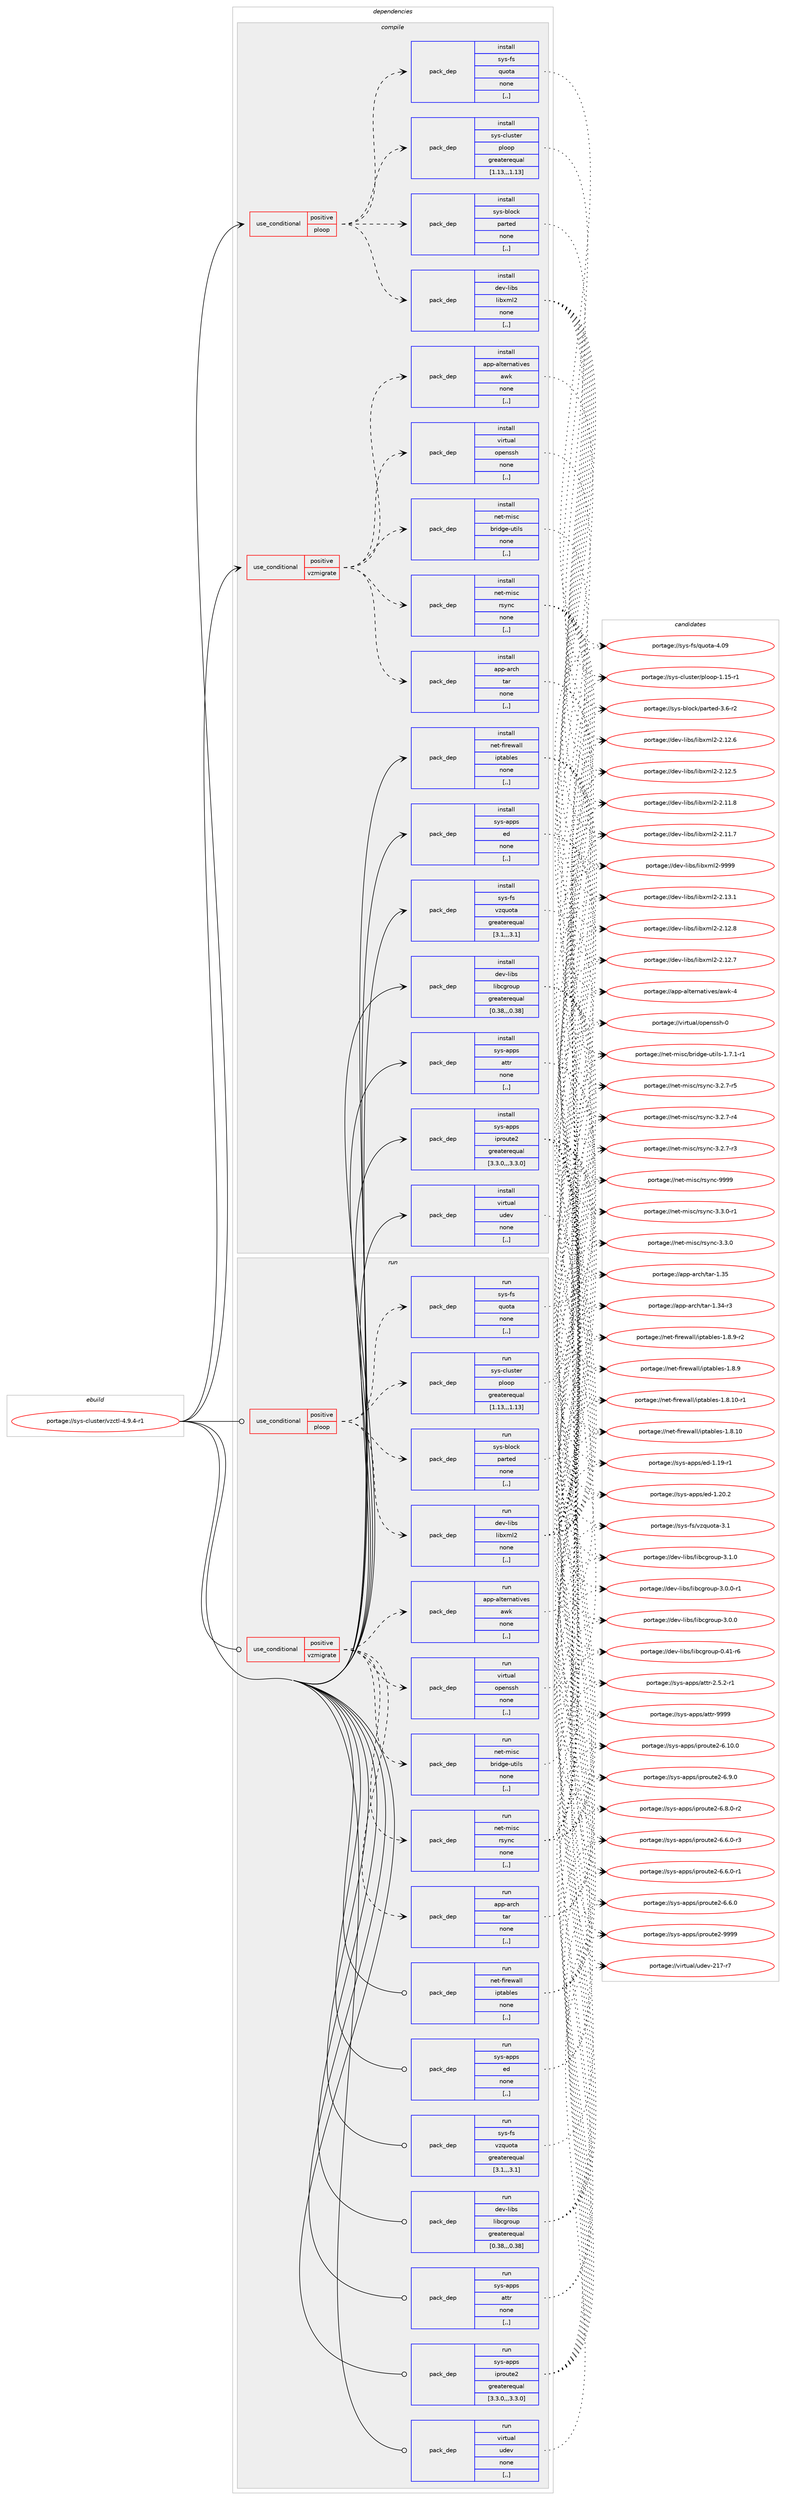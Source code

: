 digraph prolog {

# *************
# Graph options
# *************

newrank=true;
concentrate=true;
compound=true;
graph [rankdir=LR,fontname=Helvetica,fontsize=10,ranksep=1.5];#, ranksep=2.5, nodesep=0.2];
edge  [arrowhead=vee];
node  [fontname=Helvetica,fontsize=10];

# **********
# The ebuild
# **********

subgraph cluster_leftcol {
color=gray;
label=<<i>ebuild</i>>;
id [label="portage://sys-cluster/vzctl-4.9.4-r1", color=red, width=4, href="../sys-cluster/vzctl-4.9.4-r1.svg"];
}

# ****************
# The dependencies
# ****************

subgraph cluster_midcol {
color=gray;
label=<<i>dependencies</i>>;
subgraph cluster_compile {
fillcolor="#eeeeee";
style=filled;
label=<<i>compile</i>>;
subgraph cond114605 {
dependency431595 [label=<<TABLE BORDER="0" CELLBORDER="1" CELLSPACING="0" CELLPADDING="4"><TR><TD ROWSPAN="3" CELLPADDING="10">use_conditional</TD></TR><TR><TD>positive</TD></TR><TR><TD>ploop</TD></TR></TABLE>>, shape=none, color=red];
subgraph pack314046 {
dependency431596 [label=<<TABLE BORDER="0" CELLBORDER="1" CELLSPACING="0" CELLPADDING="4" WIDTH="220"><TR><TD ROWSPAN="6" CELLPADDING="30">pack_dep</TD></TR><TR><TD WIDTH="110">install</TD></TR><TR><TD>dev-libs</TD></TR><TR><TD>libxml2</TD></TR><TR><TD>none</TD></TR><TR><TD>[,,]</TD></TR></TABLE>>, shape=none, color=blue];
}
dependency431595:e -> dependency431596:w [weight=20,style="dashed",arrowhead="vee"];
subgraph pack314047 {
dependency431597 [label=<<TABLE BORDER="0" CELLBORDER="1" CELLSPACING="0" CELLPADDING="4" WIDTH="220"><TR><TD ROWSPAN="6" CELLPADDING="30">pack_dep</TD></TR><TR><TD WIDTH="110">install</TD></TR><TR><TD>sys-block</TD></TR><TR><TD>parted</TD></TR><TR><TD>none</TD></TR><TR><TD>[,,]</TD></TR></TABLE>>, shape=none, color=blue];
}
dependency431595:e -> dependency431597:w [weight=20,style="dashed",arrowhead="vee"];
subgraph pack314048 {
dependency431598 [label=<<TABLE BORDER="0" CELLBORDER="1" CELLSPACING="0" CELLPADDING="4" WIDTH="220"><TR><TD ROWSPAN="6" CELLPADDING="30">pack_dep</TD></TR><TR><TD WIDTH="110">install</TD></TR><TR><TD>sys-cluster</TD></TR><TR><TD>ploop</TD></TR><TR><TD>greaterequal</TD></TR><TR><TD>[1.13,,,1.13]</TD></TR></TABLE>>, shape=none, color=blue];
}
dependency431595:e -> dependency431598:w [weight=20,style="dashed",arrowhead="vee"];
subgraph pack314049 {
dependency431599 [label=<<TABLE BORDER="0" CELLBORDER="1" CELLSPACING="0" CELLPADDING="4" WIDTH="220"><TR><TD ROWSPAN="6" CELLPADDING="30">pack_dep</TD></TR><TR><TD WIDTH="110">install</TD></TR><TR><TD>sys-fs</TD></TR><TR><TD>quota</TD></TR><TR><TD>none</TD></TR><TR><TD>[,,]</TD></TR></TABLE>>, shape=none, color=blue];
}
dependency431595:e -> dependency431599:w [weight=20,style="dashed",arrowhead="vee"];
}
id:e -> dependency431595:w [weight=20,style="solid",arrowhead="vee"];
subgraph cond114606 {
dependency431600 [label=<<TABLE BORDER="0" CELLBORDER="1" CELLSPACING="0" CELLPADDING="4"><TR><TD ROWSPAN="3" CELLPADDING="10">use_conditional</TD></TR><TR><TD>positive</TD></TR><TR><TD>vzmigrate</TD></TR></TABLE>>, shape=none, color=red];
subgraph pack314050 {
dependency431601 [label=<<TABLE BORDER="0" CELLBORDER="1" CELLSPACING="0" CELLPADDING="4" WIDTH="220"><TR><TD ROWSPAN="6" CELLPADDING="30">pack_dep</TD></TR><TR><TD WIDTH="110">install</TD></TR><TR><TD>app-alternatives</TD></TR><TR><TD>awk</TD></TR><TR><TD>none</TD></TR><TR><TD>[,,]</TD></TR></TABLE>>, shape=none, color=blue];
}
dependency431600:e -> dependency431601:w [weight=20,style="dashed",arrowhead="vee"];
subgraph pack314051 {
dependency431602 [label=<<TABLE BORDER="0" CELLBORDER="1" CELLSPACING="0" CELLPADDING="4" WIDTH="220"><TR><TD ROWSPAN="6" CELLPADDING="30">pack_dep</TD></TR><TR><TD WIDTH="110">install</TD></TR><TR><TD>app-arch</TD></TR><TR><TD>tar</TD></TR><TR><TD>none</TD></TR><TR><TD>[,,]</TD></TR></TABLE>>, shape=none, color=blue];
}
dependency431600:e -> dependency431602:w [weight=20,style="dashed",arrowhead="vee"];
subgraph pack314052 {
dependency431603 [label=<<TABLE BORDER="0" CELLBORDER="1" CELLSPACING="0" CELLPADDING="4" WIDTH="220"><TR><TD ROWSPAN="6" CELLPADDING="30">pack_dep</TD></TR><TR><TD WIDTH="110">install</TD></TR><TR><TD>net-misc</TD></TR><TR><TD>rsync</TD></TR><TR><TD>none</TD></TR><TR><TD>[,,]</TD></TR></TABLE>>, shape=none, color=blue];
}
dependency431600:e -> dependency431603:w [weight=20,style="dashed",arrowhead="vee"];
subgraph pack314053 {
dependency431604 [label=<<TABLE BORDER="0" CELLBORDER="1" CELLSPACING="0" CELLPADDING="4" WIDTH="220"><TR><TD ROWSPAN="6" CELLPADDING="30">pack_dep</TD></TR><TR><TD WIDTH="110">install</TD></TR><TR><TD>net-misc</TD></TR><TR><TD>bridge-utils</TD></TR><TR><TD>none</TD></TR><TR><TD>[,,]</TD></TR></TABLE>>, shape=none, color=blue];
}
dependency431600:e -> dependency431604:w [weight=20,style="dashed",arrowhead="vee"];
subgraph pack314054 {
dependency431605 [label=<<TABLE BORDER="0" CELLBORDER="1" CELLSPACING="0" CELLPADDING="4" WIDTH="220"><TR><TD ROWSPAN="6" CELLPADDING="30">pack_dep</TD></TR><TR><TD WIDTH="110">install</TD></TR><TR><TD>virtual</TD></TR><TR><TD>openssh</TD></TR><TR><TD>none</TD></TR><TR><TD>[,,]</TD></TR></TABLE>>, shape=none, color=blue];
}
dependency431600:e -> dependency431605:w [weight=20,style="dashed",arrowhead="vee"];
}
id:e -> dependency431600:w [weight=20,style="solid",arrowhead="vee"];
subgraph pack314055 {
dependency431606 [label=<<TABLE BORDER="0" CELLBORDER="1" CELLSPACING="0" CELLPADDING="4" WIDTH="220"><TR><TD ROWSPAN="6" CELLPADDING="30">pack_dep</TD></TR><TR><TD WIDTH="110">install</TD></TR><TR><TD>dev-libs</TD></TR><TR><TD>libcgroup</TD></TR><TR><TD>greaterequal</TD></TR><TR><TD>[0.38,,,0.38]</TD></TR></TABLE>>, shape=none, color=blue];
}
id:e -> dependency431606:w [weight=20,style="solid",arrowhead="vee"];
subgraph pack314056 {
dependency431607 [label=<<TABLE BORDER="0" CELLBORDER="1" CELLSPACING="0" CELLPADDING="4" WIDTH="220"><TR><TD ROWSPAN="6" CELLPADDING="30">pack_dep</TD></TR><TR><TD WIDTH="110">install</TD></TR><TR><TD>net-firewall</TD></TR><TR><TD>iptables</TD></TR><TR><TD>none</TD></TR><TR><TD>[,,]</TD></TR></TABLE>>, shape=none, color=blue];
}
id:e -> dependency431607:w [weight=20,style="solid",arrowhead="vee"];
subgraph pack314057 {
dependency431608 [label=<<TABLE BORDER="0" CELLBORDER="1" CELLSPACING="0" CELLPADDING="4" WIDTH="220"><TR><TD ROWSPAN="6" CELLPADDING="30">pack_dep</TD></TR><TR><TD WIDTH="110">install</TD></TR><TR><TD>sys-apps</TD></TR><TR><TD>attr</TD></TR><TR><TD>none</TD></TR><TR><TD>[,,]</TD></TR></TABLE>>, shape=none, color=blue];
}
id:e -> dependency431608:w [weight=20,style="solid",arrowhead="vee"];
subgraph pack314058 {
dependency431609 [label=<<TABLE BORDER="0" CELLBORDER="1" CELLSPACING="0" CELLPADDING="4" WIDTH="220"><TR><TD ROWSPAN="6" CELLPADDING="30">pack_dep</TD></TR><TR><TD WIDTH="110">install</TD></TR><TR><TD>sys-apps</TD></TR><TR><TD>ed</TD></TR><TR><TD>none</TD></TR><TR><TD>[,,]</TD></TR></TABLE>>, shape=none, color=blue];
}
id:e -> dependency431609:w [weight=20,style="solid",arrowhead="vee"];
subgraph pack314059 {
dependency431610 [label=<<TABLE BORDER="0" CELLBORDER="1" CELLSPACING="0" CELLPADDING="4" WIDTH="220"><TR><TD ROWSPAN="6" CELLPADDING="30">pack_dep</TD></TR><TR><TD WIDTH="110">install</TD></TR><TR><TD>sys-apps</TD></TR><TR><TD>iproute2</TD></TR><TR><TD>greaterequal</TD></TR><TR><TD>[3.3.0,,,3.3.0]</TD></TR></TABLE>>, shape=none, color=blue];
}
id:e -> dependency431610:w [weight=20,style="solid",arrowhead="vee"];
subgraph pack314060 {
dependency431611 [label=<<TABLE BORDER="0" CELLBORDER="1" CELLSPACING="0" CELLPADDING="4" WIDTH="220"><TR><TD ROWSPAN="6" CELLPADDING="30">pack_dep</TD></TR><TR><TD WIDTH="110">install</TD></TR><TR><TD>sys-fs</TD></TR><TR><TD>vzquota</TD></TR><TR><TD>greaterequal</TD></TR><TR><TD>[3.1,,,3.1]</TD></TR></TABLE>>, shape=none, color=blue];
}
id:e -> dependency431611:w [weight=20,style="solid",arrowhead="vee"];
subgraph pack314061 {
dependency431612 [label=<<TABLE BORDER="0" CELLBORDER="1" CELLSPACING="0" CELLPADDING="4" WIDTH="220"><TR><TD ROWSPAN="6" CELLPADDING="30">pack_dep</TD></TR><TR><TD WIDTH="110">install</TD></TR><TR><TD>virtual</TD></TR><TR><TD>udev</TD></TR><TR><TD>none</TD></TR><TR><TD>[,,]</TD></TR></TABLE>>, shape=none, color=blue];
}
id:e -> dependency431612:w [weight=20,style="solid",arrowhead="vee"];
}
subgraph cluster_compileandrun {
fillcolor="#eeeeee";
style=filled;
label=<<i>compile and run</i>>;
}
subgraph cluster_run {
fillcolor="#eeeeee";
style=filled;
label=<<i>run</i>>;
subgraph cond114607 {
dependency431613 [label=<<TABLE BORDER="0" CELLBORDER="1" CELLSPACING="0" CELLPADDING="4"><TR><TD ROWSPAN="3" CELLPADDING="10">use_conditional</TD></TR><TR><TD>positive</TD></TR><TR><TD>ploop</TD></TR></TABLE>>, shape=none, color=red];
subgraph pack314062 {
dependency431614 [label=<<TABLE BORDER="0" CELLBORDER="1" CELLSPACING="0" CELLPADDING="4" WIDTH="220"><TR><TD ROWSPAN="6" CELLPADDING="30">pack_dep</TD></TR><TR><TD WIDTH="110">run</TD></TR><TR><TD>dev-libs</TD></TR><TR><TD>libxml2</TD></TR><TR><TD>none</TD></TR><TR><TD>[,,]</TD></TR></TABLE>>, shape=none, color=blue];
}
dependency431613:e -> dependency431614:w [weight=20,style="dashed",arrowhead="vee"];
subgraph pack314063 {
dependency431615 [label=<<TABLE BORDER="0" CELLBORDER="1" CELLSPACING="0" CELLPADDING="4" WIDTH="220"><TR><TD ROWSPAN="6" CELLPADDING="30">pack_dep</TD></TR><TR><TD WIDTH="110">run</TD></TR><TR><TD>sys-block</TD></TR><TR><TD>parted</TD></TR><TR><TD>none</TD></TR><TR><TD>[,,]</TD></TR></TABLE>>, shape=none, color=blue];
}
dependency431613:e -> dependency431615:w [weight=20,style="dashed",arrowhead="vee"];
subgraph pack314064 {
dependency431616 [label=<<TABLE BORDER="0" CELLBORDER="1" CELLSPACING="0" CELLPADDING="4" WIDTH="220"><TR><TD ROWSPAN="6" CELLPADDING="30">pack_dep</TD></TR><TR><TD WIDTH="110">run</TD></TR><TR><TD>sys-cluster</TD></TR><TR><TD>ploop</TD></TR><TR><TD>greaterequal</TD></TR><TR><TD>[1.13,,,1.13]</TD></TR></TABLE>>, shape=none, color=blue];
}
dependency431613:e -> dependency431616:w [weight=20,style="dashed",arrowhead="vee"];
subgraph pack314065 {
dependency431617 [label=<<TABLE BORDER="0" CELLBORDER="1" CELLSPACING="0" CELLPADDING="4" WIDTH="220"><TR><TD ROWSPAN="6" CELLPADDING="30">pack_dep</TD></TR><TR><TD WIDTH="110">run</TD></TR><TR><TD>sys-fs</TD></TR><TR><TD>quota</TD></TR><TR><TD>none</TD></TR><TR><TD>[,,]</TD></TR></TABLE>>, shape=none, color=blue];
}
dependency431613:e -> dependency431617:w [weight=20,style="dashed",arrowhead="vee"];
}
id:e -> dependency431613:w [weight=20,style="solid",arrowhead="odot"];
subgraph cond114608 {
dependency431618 [label=<<TABLE BORDER="0" CELLBORDER="1" CELLSPACING="0" CELLPADDING="4"><TR><TD ROWSPAN="3" CELLPADDING="10">use_conditional</TD></TR><TR><TD>positive</TD></TR><TR><TD>vzmigrate</TD></TR></TABLE>>, shape=none, color=red];
subgraph pack314066 {
dependency431619 [label=<<TABLE BORDER="0" CELLBORDER="1" CELLSPACING="0" CELLPADDING="4" WIDTH="220"><TR><TD ROWSPAN="6" CELLPADDING="30">pack_dep</TD></TR><TR><TD WIDTH="110">run</TD></TR><TR><TD>app-alternatives</TD></TR><TR><TD>awk</TD></TR><TR><TD>none</TD></TR><TR><TD>[,,]</TD></TR></TABLE>>, shape=none, color=blue];
}
dependency431618:e -> dependency431619:w [weight=20,style="dashed",arrowhead="vee"];
subgraph pack314067 {
dependency431620 [label=<<TABLE BORDER="0" CELLBORDER="1" CELLSPACING="0" CELLPADDING="4" WIDTH="220"><TR><TD ROWSPAN="6" CELLPADDING="30">pack_dep</TD></TR><TR><TD WIDTH="110">run</TD></TR><TR><TD>app-arch</TD></TR><TR><TD>tar</TD></TR><TR><TD>none</TD></TR><TR><TD>[,,]</TD></TR></TABLE>>, shape=none, color=blue];
}
dependency431618:e -> dependency431620:w [weight=20,style="dashed",arrowhead="vee"];
subgraph pack314068 {
dependency431621 [label=<<TABLE BORDER="0" CELLBORDER="1" CELLSPACING="0" CELLPADDING="4" WIDTH="220"><TR><TD ROWSPAN="6" CELLPADDING="30">pack_dep</TD></TR><TR><TD WIDTH="110">run</TD></TR><TR><TD>net-misc</TD></TR><TR><TD>rsync</TD></TR><TR><TD>none</TD></TR><TR><TD>[,,]</TD></TR></TABLE>>, shape=none, color=blue];
}
dependency431618:e -> dependency431621:w [weight=20,style="dashed",arrowhead="vee"];
subgraph pack314069 {
dependency431622 [label=<<TABLE BORDER="0" CELLBORDER="1" CELLSPACING="0" CELLPADDING="4" WIDTH="220"><TR><TD ROWSPAN="6" CELLPADDING="30">pack_dep</TD></TR><TR><TD WIDTH="110">run</TD></TR><TR><TD>net-misc</TD></TR><TR><TD>bridge-utils</TD></TR><TR><TD>none</TD></TR><TR><TD>[,,]</TD></TR></TABLE>>, shape=none, color=blue];
}
dependency431618:e -> dependency431622:w [weight=20,style="dashed",arrowhead="vee"];
subgraph pack314070 {
dependency431623 [label=<<TABLE BORDER="0" CELLBORDER="1" CELLSPACING="0" CELLPADDING="4" WIDTH="220"><TR><TD ROWSPAN="6" CELLPADDING="30">pack_dep</TD></TR><TR><TD WIDTH="110">run</TD></TR><TR><TD>virtual</TD></TR><TR><TD>openssh</TD></TR><TR><TD>none</TD></TR><TR><TD>[,,]</TD></TR></TABLE>>, shape=none, color=blue];
}
dependency431618:e -> dependency431623:w [weight=20,style="dashed",arrowhead="vee"];
}
id:e -> dependency431618:w [weight=20,style="solid",arrowhead="odot"];
subgraph pack314071 {
dependency431624 [label=<<TABLE BORDER="0" CELLBORDER="1" CELLSPACING="0" CELLPADDING="4" WIDTH="220"><TR><TD ROWSPAN="6" CELLPADDING="30">pack_dep</TD></TR><TR><TD WIDTH="110">run</TD></TR><TR><TD>dev-libs</TD></TR><TR><TD>libcgroup</TD></TR><TR><TD>greaterequal</TD></TR><TR><TD>[0.38,,,0.38]</TD></TR></TABLE>>, shape=none, color=blue];
}
id:e -> dependency431624:w [weight=20,style="solid",arrowhead="odot"];
subgraph pack314072 {
dependency431625 [label=<<TABLE BORDER="0" CELLBORDER="1" CELLSPACING="0" CELLPADDING="4" WIDTH="220"><TR><TD ROWSPAN="6" CELLPADDING="30">pack_dep</TD></TR><TR><TD WIDTH="110">run</TD></TR><TR><TD>net-firewall</TD></TR><TR><TD>iptables</TD></TR><TR><TD>none</TD></TR><TR><TD>[,,]</TD></TR></TABLE>>, shape=none, color=blue];
}
id:e -> dependency431625:w [weight=20,style="solid",arrowhead="odot"];
subgraph pack314073 {
dependency431626 [label=<<TABLE BORDER="0" CELLBORDER="1" CELLSPACING="0" CELLPADDING="4" WIDTH="220"><TR><TD ROWSPAN="6" CELLPADDING="30">pack_dep</TD></TR><TR><TD WIDTH="110">run</TD></TR><TR><TD>sys-apps</TD></TR><TR><TD>attr</TD></TR><TR><TD>none</TD></TR><TR><TD>[,,]</TD></TR></TABLE>>, shape=none, color=blue];
}
id:e -> dependency431626:w [weight=20,style="solid",arrowhead="odot"];
subgraph pack314074 {
dependency431627 [label=<<TABLE BORDER="0" CELLBORDER="1" CELLSPACING="0" CELLPADDING="4" WIDTH="220"><TR><TD ROWSPAN="6" CELLPADDING="30">pack_dep</TD></TR><TR><TD WIDTH="110">run</TD></TR><TR><TD>sys-apps</TD></TR><TR><TD>ed</TD></TR><TR><TD>none</TD></TR><TR><TD>[,,]</TD></TR></TABLE>>, shape=none, color=blue];
}
id:e -> dependency431627:w [weight=20,style="solid",arrowhead="odot"];
subgraph pack314075 {
dependency431628 [label=<<TABLE BORDER="0" CELLBORDER="1" CELLSPACING="0" CELLPADDING="4" WIDTH="220"><TR><TD ROWSPAN="6" CELLPADDING="30">pack_dep</TD></TR><TR><TD WIDTH="110">run</TD></TR><TR><TD>sys-apps</TD></TR><TR><TD>iproute2</TD></TR><TR><TD>greaterequal</TD></TR><TR><TD>[3.3.0,,,3.3.0]</TD></TR></TABLE>>, shape=none, color=blue];
}
id:e -> dependency431628:w [weight=20,style="solid",arrowhead="odot"];
subgraph pack314076 {
dependency431629 [label=<<TABLE BORDER="0" CELLBORDER="1" CELLSPACING="0" CELLPADDING="4" WIDTH="220"><TR><TD ROWSPAN="6" CELLPADDING="30">pack_dep</TD></TR><TR><TD WIDTH="110">run</TD></TR><TR><TD>sys-fs</TD></TR><TR><TD>vzquota</TD></TR><TR><TD>greaterequal</TD></TR><TR><TD>[3.1,,,3.1]</TD></TR></TABLE>>, shape=none, color=blue];
}
id:e -> dependency431629:w [weight=20,style="solid",arrowhead="odot"];
subgraph pack314077 {
dependency431630 [label=<<TABLE BORDER="0" CELLBORDER="1" CELLSPACING="0" CELLPADDING="4" WIDTH="220"><TR><TD ROWSPAN="6" CELLPADDING="30">pack_dep</TD></TR><TR><TD WIDTH="110">run</TD></TR><TR><TD>virtual</TD></TR><TR><TD>udev</TD></TR><TR><TD>none</TD></TR><TR><TD>[,,]</TD></TR></TABLE>>, shape=none, color=blue];
}
id:e -> dependency431630:w [weight=20,style="solid",arrowhead="odot"];
}
}

# **************
# The candidates
# **************

subgraph cluster_choices {
rank=same;
color=gray;
label=<<i>candidates</i>>;

subgraph choice314046 {
color=black;
nodesep=1;
choice10010111845108105981154710810598120109108504557575757 [label="portage://dev-libs/libxml2-9999", color=red, width=4,href="../dev-libs/libxml2-9999.svg"];
choice100101118451081059811547108105981201091085045504649514649 [label="portage://dev-libs/libxml2-2.13.1", color=red, width=4,href="../dev-libs/libxml2-2.13.1.svg"];
choice100101118451081059811547108105981201091085045504649504656 [label="portage://dev-libs/libxml2-2.12.8", color=red, width=4,href="../dev-libs/libxml2-2.12.8.svg"];
choice100101118451081059811547108105981201091085045504649504655 [label="portage://dev-libs/libxml2-2.12.7", color=red, width=4,href="../dev-libs/libxml2-2.12.7.svg"];
choice100101118451081059811547108105981201091085045504649504654 [label="portage://dev-libs/libxml2-2.12.6", color=red, width=4,href="../dev-libs/libxml2-2.12.6.svg"];
choice100101118451081059811547108105981201091085045504649504653 [label="portage://dev-libs/libxml2-2.12.5", color=red, width=4,href="../dev-libs/libxml2-2.12.5.svg"];
choice100101118451081059811547108105981201091085045504649494656 [label="portage://dev-libs/libxml2-2.11.8", color=red, width=4,href="../dev-libs/libxml2-2.11.8.svg"];
choice100101118451081059811547108105981201091085045504649494655 [label="portage://dev-libs/libxml2-2.11.7", color=red, width=4,href="../dev-libs/libxml2-2.11.7.svg"];
dependency431596:e -> choice10010111845108105981154710810598120109108504557575757:w [style=dotted,weight="100"];
dependency431596:e -> choice100101118451081059811547108105981201091085045504649514649:w [style=dotted,weight="100"];
dependency431596:e -> choice100101118451081059811547108105981201091085045504649504656:w [style=dotted,weight="100"];
dependency431596:e -> choice100101118451081059811547108105981201091085045504649504655:w [style=dotted,weight="100"];
dependency431596:e -> choice100101118451081059811547108105981201091085045504649504654:w [style=dotted,weight="100"];
dependency431596:e -> choice100101118451081059811547108105981201091085045504649504653:w [style=dotted,weight="100"];
dependency431596:e -> choice100101118451081059811547108105981201091085045504649494656:w [style=dotted,weight="100"];
dependency431596:e -> choice100101118451081059811547108105981201091085045504649494655:w [style=dotted,weight="100"];
}
subgraph choice314047 {
color=black;
nodesep=1;
choice1151211154598108111991074711297114116101100455146544511450 [label="portage://sys-block/parted-3.6-r2", color=red, width=4,href="../sys-block/parted-3.6-r2.svg"];
dependency431597:e -> choice1151211154598108111991074711297114116101100455146544511450:w [style=dotted,weight="100"];
}
subgraph choice314048 {
color=black;
nodesep=1;
choice11512111545991081171151161011144711210811111111245494649534511449 [label="portage://sys-cluster/ploop-1.15-r1", color=red, width=4,href="../sys-cluster/ploop-1.15-r1.svg"];
dependency431598:e -> choice11512111545991081171151161011144711210811111111245494649534511449:w [style=dotted,weight="100"];
}
subgraph choice314049 {
color=black;
nodesep=1;
choice1151211154510211547113117111116974552464857 [label="portage://sys-fs/quota-4.09", color=red, width=4,href="../sys-fs/quota-4.09.svg"];
dependency431599:e -> choice1151211154510211547113117111116974552464857:w [style=dotted,weight="100"];
}
subgraph choice314050 {
color=black;
nodesep=1;
choice9711211245971081161011141109711610511810111547971191074552 [label="portage://app-alternatives/awk-4", color=red, width=4,href="../app-alternatives/awk-4.svg"];
dependency431601:e -> choice9711211245971081161011141109711610511810111547971191074552:w [style=dotted,weight="100"];
}
subgraph choice314051 {
color=black;
nodesep=1;
choice9711211245971149910447116971144549465153 [label="portage://app-arch/tar-1.35", color=red, width=4,href="../app-arch/tar-1.35.svg"];
choice97112112459711499104471169711445494651524511451 [label="portage://app-arch/tar-1.34-r3", color=red, width=4,href="../app-arch/tar-1.34-r3.svg"];
dependency431602:e -> choice9711211245971149910447116971144549465153:w [style=dotted,weight="100"];
dependency431602:e -> choice97112112459711499104471169711445494651524511451:w [style=dotted,weight="100"];
}
subgraph choice314052 {
color=black;
nodesep=1;
choice110101116451091051159947114115121110994557575757 [label="portage://net-misc/rsync-9999", color=red, width=4,href="../net-misc/rsync-9999.svg"];
choice110101116451091051159947114115121110994551465146484511449 [label="portage://net-misc/rsync-3.3.0-r1", color=red, width=4,href="../net-misc/rsync-3.3.0-r1.svg"];
choice11010111645109105115994711411512111099455146514648 [label="portage://net-misc/rsync-3.3.0", color=red, width=4,href="../net-misc/rsync-3.3.0.svg"];
choice110101116451091051159947114115121110994551465046554511453 [label="portage://net-misc/rsync-3.2.7-r5", color=red, width=4,href="../net-misc/rsync-3.2.7-r5.svg"];
choice110101116451091051159947114115121110994551465046554511452 [label="portage://net-misc/rsync-3.2.7-r4", color=red, width=4,href="../net-misc/rsync-3.2.7-r4.svg"];
choice110101116451091051159947114115121110994551465046554511451 [label="portage://net-misc/rsync-3.2.7-r3", color=red, width=4,href="../net-misc/rsync-3.2.7-r3.svg"];
dependency431603:e -> choice110101116451091051159947114115121110994557575757:w [style=dotted,weight="100"];
dependency431603:e -> choice110101116451091051159947114115121110994551465146484511449:w [style=dotted,weight="100"];
dependency431603:e -> choice11010111645109105115994711411512111099455146514648:w [style=dotted,weight="100"];
dependency431603:e -> choice110101116451091051159947114115121110994551465046554511453:w [style=dotted,weight="100"];
dependency431603:e -> choice110101116451091051159947114115121110994551465046554511452:w [style=dotted,weight="100"];
dependency431603:e -> choice110101116451091051159947114115121110994551465046554511451:w [style=dotted,weight="100"];
}
subgraph choice314053 {
color=black;
nodesep=1;
choice11010111645109105115994798114105100103101451171161051081154549465546494511449 [label="portage://net-misc/bridge-utils-1.7.1-r1", color=red, width=4,href="../net-misc/bridge-utils-1.7.1-r1.svg"];
dependency431604:e -> choice11010111645109105115994798114105100103101451171161051081154549465546494511449:w [style=dotted,weight="100"];
}
subgraph choice314054 {
color=black;
nodesep=1;
choice11810511411611797108471111121011101151151044548 [label="portage://virtual/openssh-0", color=red, width=4,href="../virtual/openssh-0.svg"];
dependency431605:e -> choice11810511411611797108471111121011101151151044548:w [style=dotted,weight="100"];
}
subgraph choice314055 {
color=black;
nodesep=1;
choice1001011184510810598115471081059899103114111117112455146494648 [label="portage://dev-libs/libcgroup-3.1.0", color=red, width=4,href="../dev-libs/libcgroup-3.1.0.svg"];
choice10010111845108105981154710810598991031141111171124551464846484511449 [label="portage://dev-libs/libcgroup-3.0.0-r1", color=red, width=4,href="../dev-libs/libcgroup-3.0.0-r1.svg"];
choice1001011184510810598115471081059899103114111117112455146484648 [label="portage://dev-libs/libcgroup-3.0.0", color=red, width=4,href="../dev-libs/libcgroup-3.0.0.svg"];
choice100101118451081059811547108105989910311411111711245484652494511454 [label="portage://dev-libs/libcgroup-0.41-r6", color=red, width=4,href="../dev-libs/libcgroup-0.41-r6.svg"];
dependency431606:e -> choice1001011184510810598115471081059899103114111117112455146494648:w [style=dotted,weight="100"];
dependency431606:e -> choice10010111845108105981154710810598991031141111171124551464846484511449:w [style=dotted,weight="100"];
dependency431606:e -> choice1001011184510810598115471081059899103114111117112455146484648:w [style=dotted,weight="100"];
dependency431606:e -> choice100101118451081059811547108105989910311411111711245484652494511454:w [style=dotted,weight="100"];
}
subgraph choice314056 {
color=black;
nodesep=1;
choice1101011164510210511410111997108108471051121169798108101115454946564649484511449 [label="portage://net-firewall/iptables-1.8.10-r1", color=red, width=4,href="../net-firewall/iptables-1.8.10-r1.svg"];
choice110101116451021051141011199710810847105112116979810810111545494656464948 [label="portage://net-firewall/iptables-1.8.10", color=red, width=4,href="../net-firewall/iptables-1.8.10.svg"];
choice11010111645102105114101119971081084710511211697981081011154549465646574511450 [label="portage://net-firewall/iptables-1.8.9-r2", color=red, width=4,href="../net-firewall/iptables-1.8.9-r2.svg"];
choice1101011164510210511410111997108108471051121169798108101115454946564657 [label="portage://net-firewall/iptables-1.8.9", color=red, width=4,href="../net-firewall/iptables-1.8.9.svg"];
dependency431607:e -> choice1101011164510210511410111997108108471051121169798108101115454946564649484511449:w [style=dotted,weight="100"];
dependency431607:e -> choice110101116451021051141011199710810847105112116979810810111545494656464948:w [style=dotted,weight="100"];
dependency431607:e -> choice11010111645102105114101119971081084710511211697981081011154549465646574511450:w [style=dotted,weight="100"];
dependency431607:e -> choice1101011164510210511410111997108108471051121169798108101115454946564657:w [style=dotted,weight="100"];
}
subgraph choice314057 {
color=black;
nodesep=1;
choice115121115459711211211547971161161144557575757 [label="portage://sys-apps/attr-9999", color=red, width=4,href="../sys-apps/attr-9999.svg"];
choice115121115459711211211547971161161144550465346504511449 [label="portage://sys-apps/attr-2.5.2-r1", color=red, width=4,href="../sys-apps/attr-2.5.2-r1.svg"];
dependency431608:e -> choice115121115459711211211547971161161144557575757:w [style=dotted,weight="100"];
dependency431608:e -> choice115121115459711211211547971161161144550465346504511449:w [style=dotted,weight="100"];
}
subgraph choice314058 {
color=black;
nodesep=1;
choice11512111545971121121154710110045494650484650 [label="portage://sys-apps/ed-1.20.2", color=red, width=4,href="../sys-apps/ed-1.20.2.svg"];
choice11512111545971121121154710110045494649574511449 [label="portage://sys-apps/ed-1.19-r1", color=red, width=4,href="../sys-apps/ed-1.19-r1.svg"];
dependency431609:e -> choice11512111545971121121154710110045494650484650:w [style=dotted,weight="100"];
dependency431609:e -> choice11512111545971121121154710110045494649574511449:w [style=dotted,weight="100"];
}
subgraph choice314059 {
color=black;
nodesep=1;
choice115121115459711211211547105112114111117116101504557575757 [label="portage://sys-apps/iproute2-9999", color=red, width=4,href="../sys-apps/iproute2-9999.svg"];
choice1151211154597112112115471051121141111171161015045544649484648 [label="portage://sys-apps/iproute2-6.10.0", color=red, width=4,href="../sys-apps/iproute2-6.10.0.svg"];
choice11512111545971121121154710511211411111711610150455446574648 [label="portage://sys-apps/iproute2-6.9.0", color=red, width=4,href="../sys-apps/iproute2-6.9.0.svg"];
choice115121115459711211211547105112114111117116101504554465646484511450 [label="portage://sys-apps/iproute2-6.8.0-r2", color=red, width=4,href="../sys-apps/iproute2-6.8.0-r2.svg"];
choice115121115459711211211547105112114111117116101504554465446484511451 [label="portage://sys-apps/iproute2-6.6.0-r3", color=red, width=4,href="../sys-apps/iproute2-6.6.0-r3.svg"];
choice115121115459711211211547105112114111117116101504554465446484511449 [label="portage://sys-apps/iproute2-6.6.0-r1", color=red, width=4,href="../sys-apps/iproute2-6.6.0-r1.svg"];
choice11512111545971121121154710511211411111711610150455446544648 [label="portage://sys-apps/iproute2-6.6.0", color=red, width=4,href="../sys-apps/iproute2-6.6.0.svg"];
dependency431610:e -> choice115121115459711211211547105112114111117116101504557575757:w [style=dotted,weight="100"];
dependency431610:e -> choice1151211154597112112115471051121141111171161015045544649484648:w [style=dotted,weight="100"];
dependency431610:e -> choice11512111545971121121154710511211411111711610150455446574648:w [style=dotted,weight="100"];
dependency431610:e -> choice115121115459711211211547105112114111117116101504554465646484511450:w [style=dotted,weight="100"];
dependency431610:e -> choice115121115459711211211547105112114111117116101504554465446484511451:w [style=dotted,weight="100"];
dependency431610:e -> choice115121115459711211211547105112114111117116101504554465446484511449:w [style=dotted,weight="100"];
dependency431610:e -> choice11512111545971121121154710511211411111711610150455446544648:w [style=dotted,weight="100"];
}
subgraph choice314060 {
color=black;
nodesep=1;
choice11512111545102115471181221131171111169745514649 [label="portage://sys-fs/vzquota-3.1", color=red, width=4,href="../sys-fs/vzquota-3.1.svg"];
dependency431611:e -> choice11512111545102115471181221131171111169745514649:w [style=dotted,weight="100"];
}
subgraph choice314061 {
color=black;
nodesep=1;
choice1181051141161179710847117100101118455049554511455 [label="portage://virtual/udev-217-r7", color=red, width=4,href="../virtual/udev-217-r7.svg"];
dependency431612:e -> choice1181051141161179710847117100101118455049554511455:w [style=dotted,weight="100"];
}
subgraph choice314062 {
color=black;
nodesep=1;
choice10010111845108105981154710810598120109108504557575757 [label="portage://dev-libs/libxml2-9999", color=red, width=4,href="../dev-libs/libxml2-9999.svg"];
choice100101118451081059811547108105981201091085045504649514649 [label="portage://dev-libs/libxml2-2.13.1", color=red, width=4,href="../dev-libs/libxml2-2.13.1.svg"];
choice100101118451081059811547108105981201091085045504649504656 [label="portage://dev-libs/libxml2-2.12.8", color=red, width=4,href="../dev-libs/libxml2-2.12.8.svg"];
choice100101118451081059811547108105981201091085045504649504655 [label="portage://dev-libs/libxml2-2.12.7", color=red, width=4,href="../dev-libs/libxml2-2.12.7.svg"];
choice100101118451081059811547108105981201091085045504649504654 [label="portage://dev-libs/libxml2-2.12.6", color=red, width=4,href="../dev-libs/libxml2-2.12.6.svg"];
choice100101118451081059811547108105981201091085045504649504653 [label="portage://dev-libs/libxml2-2.12.5", color=red, width=4,href="../dev-libs/libxml2-2.12.5.svg"];
choice100101118451081059811547108105981201091085045504649494656 [label="portage://dev-libs/libxml2-2.11.8", color=red, width=4,href="../dev-libs/libxml2-2.11.8.svg"];
choice100101118451081059811547108105981201091085045504649494655 [label="portage://dev-libs/libxml2-2.11.7", color=red, width=4,href="../dev-libs/libxml2-2.11.7.svg"];
dependency431614:e -> choice10010111845108105981154710810598120109108504557575757:w [style=dotted,weight="100"];
dependency431614:e -> choice100101118451081059811547108105981201091085045504649514649:w [style=dotted,weight="100"];
dependency431614:e -> choice100101118451081059811547108105981201091085045504649504656:w [style=dotted,weight="100"];
dependency431614:e -> choice100101118451081059811547108105981201091085045504649504655:w [style=dotted,weight="100"];
dependency431614:e -> choice100101118451081059811547108105981201091085045504649504654:w [style=dotted,weight="100"];
dependency431614:e -> choice100101118451081059811547108105981201091085045504649504653:w [style=dotted,weight="100"];
dependency431614:e -> choice100101118451081059811547108105981201091085045504649494656:w [style=dotted,weight="100"];
dependency431614:e -> choice100101118451081059811547108105981201091085045504649494655:w [style=dotted,weight="100"];
}
subgraph choice314063 {
color=black;
nodesep=1;
choice1151211154598108111991074711297114116101100455146544511450 [label="portage://sys-block/parted-3.6-r2", color=red, width=4,href="../sys-block/parted-3.6-r2.svg"];
dependency431615:e -> choice1151211154598108111991074711297114116101100455146544511450:w [style=dotted,weight="100"];
}
subgraph choice314064 {
color=black;
nodesep=1;
choice11512111545991081171151161011144711210811111111245494649534511449 [label="portage://sys-cluster/ploop-1.15-r1", color=red, width=4,href="../sys-cluster/ploop-1.15-r1.svg"];
dependency431616:e -> choice11512111545991081171151161011144711210811111111245494649534511449:w [style=dotted,weight="100"];
}
subgraph choice314065 {
color=black;
nodesep=1;
choice1151211154510211547113117111116974552464857 [label="portage://sys-fs/quota-4.09", color=red, width=4,href="../sys-fs/quota-4.09.svg"];
dependency431617:e -> choice1151211154510211547113117111116974552464857:w [style=dotted,weight="100"];
}
subgraph choice314066 {
color=black;
nodesep=1;
choice9711211245971081161011141109711610511810111547971191074552 [label="portage://app-alternatives/awk-4", color=red, width=4,href="../app-alternatives/awk-4.svg"];
dependency431619:e -> choice9711211245971081161011141109711610511810111547971191074552:w [style=dotted,weight="100"];
}
subgraph choice314067 {
color=black;
nodesep=1;
choice9711211245971149910447116971144549465153 [label="portage://app-arch/tar-1.35", color=red, width=4,href="../app-arch/tar-1.35.svg"];
choice97112112459711499104471169711445494651524511451 [label="portage://app-arch/tar-1.34-r3", color=red, width=4,href="../app-arch/tar-1.34-r3.svg"];
dependency431620:e -> choice9711211245971149910447116971144549465153:w [style=dotted,weight="100"];
dependency431620:e -> choice97112112459711499104471169711445494651524511451:w [style=dotted,weight="100"];
}
subgraph choice314068 {
color=black;
nodesep=1;
choice110101116451091051159947114115121110994557575757 [label="portage://net-misc/rsync-9999", color=red, width=4,href="../net-misc/rsync-9999.svg"];
choice110101116451091051159947114115121110994551465146484511449 [label="portage://net-misc/rsync-3.3.0-r1", color=red, width=4,href="../net-misc/rsync-3.3.0-r1.svg"];
choice11010111645109105115994711411512111099455146514648 [label="portage://net-misc/rsync-3.3.0", color=red, width=4,href="../net-misc/rsync-3.3.0.svg"];
choice110101116451091051159947114115121110994551465046554511453 [label="portage://net-misc/rsync-3.2.7-r5", color=red, width=4,href="../net-misc/rsync-3.2.7-r5.svg"];
choice110101116451091051159947114115121110994551465046554511452 [label="portage://net-misc/rsync-3.2.7-r4", color=red, width=4,href="../net-misc/rsync-3.2.7-r4.svg"];
choice110101116451091051159947114115121110994551465046554511451 [label="portage://net-misc/rsync-3.2.7-r3", color=red, width=4,href="../net-misc/rsync-3.2.7-r3.svg"];
dependency431621:e -> choice110101116451091051159947114115121110994557575757:w [style=dotted,weight="100"];
dependency431621:e -> choice110101116451091051159947114115121110994551465146484511449:w [style=dotted,weight="100"];
dependency431621:e -> choice11010111645109105115994711411512111099455146514648:w [style=dotted,weight="100"];
dependency431621:e -> choice110101116451091051159947114115121110994551465046554511453:w [style=dotted,weight="100"];
dependency431621:e -> choice110101116451091051159947114115121110994551465046554511452:w [style=dotted,weight="100"];
dependency431621:e -> choice110101116451091051159947114115121110994551465046554511451:w [style=dotted,weight="100"];
}
subgraph choice314069 {
color=black;
nodesep=1;
choice11010111645109105115994798114105100103101451171161051081154549465546494511449 [label="portage://net-misc/bridge-utils-1.7.1-r1", color=red, width=4,href="../net-misc/bridge-utils-1.7.1-r1.svg"];
dependency431622:e -> choice11010111645109105115994798114105100103101451171161051081154549465546494511449:w [style=dotted,weight="100"];
}
subgraph choice314070 {
color=black;
nodesep=1;
choice11810511411611797108471111121011101151151044548 [label="portage://virtual/openssh-0", color=red, width=4,href="../virtual/openssh-0.svg"];
dependency431623:e -> choice11810511411611797108471111121011101151151044548:w [style=dotted,weight="100"];
}
subgraph choice314071 {
color=black;
nodesep=1;
choice1001011184510810598115471081059899103114111117112455146494648 [label="portage://dev-libs/libcgroup-3.1.0", color=red, width=4,href="../dev-libs/libcgroup-3.1.0.svg"];
choice10010111845108105981154710810598991031141111171124551464846484511449 [label="portage://dev-libs/libcgroup-3.0.0-r1", color=red, width=4,href="../dev-libs/libcgroup-3.0.0-r1.svg"];
choice1001011184510810598115471081059899103114111117112455146484648 [label="portage://dev-libs/libcgroup-3.0.0", color=red, width=4,href="../dev-libs/libcgroup-3.0.0.svg"];
choice100101118451081059811547108105989910311411111711245484652494511454 [label="portage://dev-libs/libcgroup-0.41-r6", color=red, width=4,href="../dev-libs/libcgroup-0.41-r6.svg"];
dependency431624:e -> choice1001011184510810598115471081059899103114111117112455146494648:w [style=dotted,weight="100"];
dependency431624:e -> choice10010111845108105981154710810598991031141111171124551464846484511449:w [style=dotted,weight="100"];
dependency431624:e -> choice1001011184510810598115471081059899103114111117112455146484648:w [style=dotted,weight="100"];
dependency431624:e -> choice100101118451081059811547108105989910311411111711245484652494511454:w [style=dotted,weight="100"];
}
subgraph choice314072 {
color=black;
nodesep=1;
choice1101011164510210511410111997108108471051121169798108101115454946564649484511449 [label="portage://net-firewall/iptables-1.8.10-r1", color=red, width=4,href="../net-firewall/iptables-1.8.10-r1.svg"];
choice110101116451021051141011199710810847105112116979810810111545494656464948 [label="portage://net-firewall/iptables-1.8.10", color=red, width=4,href="../net-firewall/iptables-1.8.10.svg"];
choice11010111645102105114101119971081084710511211697981081011154549465646574511450 [label="portage://net-firewall/iptables-1.8.9-r2", color=red, width=4,href="../net-firewall/iptables-1.8.9-r2.svg"];
choice1101011164510210511410111997108108471051121169798108101115454946564657 [label="portage://net-firewall/iptables-1.8.9", color=red, width=4,href="../net-firewall/iptables-1.8.9.svg"];
dependency431625:e -> choice1101011164510210511410111997108108471051121169798108101115454946564649484511449:w [style=dotted,weight="100"];
dependency431625:e -> choice110101116451021051141011199710810847105112116979810810111545494656464948:w [style=dotted,weight="100"];
dependency431625:e -> choice11010111645102105114101119971081084710511211697981081011154549465646574511450:w [style=dotted,weight="100"];
dependency431625:e -> choice1101011164510210511410111997108108471051121169798108101115454946564657:w [style=dotted,weight="100"];
}
subgraph choice314073 {
color=black;
nodesep=1;
choice115121115459711211211547971161161144557575757 [label="portage://sys-apps/attr-9999", color=red, width=4,href="../sys-apps/attr-9999.svg"];
choice115121115459711211211547971161161144550465346504511449 [label="portage://sys-apps/attr-2.5.2-r1", color=red, width=4,href="../sys-apps/attr-2.5.2-r1.svg"];
dependency431626:e -> choice115121115459711211211547971161161144557575757:w [style=dotted,weight="100"];
dependency431626:e -> choice115121115459711211211547971161161144550465346504511449:w [style=dotted,weight="100"];
}
subgraph choice314074 {
color=black;
nodesep=1;
choice11512111545971121121154710110045494650484650 [label="portage://sys-apps/ed-1.20.2", color=red, width=4,href="../sys-apps/ed-1.20.2.svg"];
choice11512111545971121121154710110045494649574511449 [label="portage://sys-apps/ed-1.19-r1", color=red, width=4,href="../sys-apps/ed-1.19-r1.svg"];
dependency431627:e -> choice11512111545971121121154710110045494650484650:w [style=dotted,weight="100"];
dependency431627:e -> choice11512111545971121121154710110045494649574511449:w [style=dotted,weight="100"];
}
subgraph choice314075 {
color=black;
nodesep=1;
choice115121115459711211211547105112114111117116101504557575757 [label="portage://sys-apps/iproute2-9999", color=red, width=4,href="../sys-apps/iproute2-9999.svg"];
choice1151211154597112112115471051121141111171161015045544649484648 [label="portage://sys-apps/iproute2-6.10.0", color=red, width=4,href="../sys-apps/iproute2-6.10.0.svg"];
choice11512111545971121121154710511211411111711610150455446574648 [label="portage://sys-apps/iproute2-6.9.0", color=red, width=4,href="../sys-apps/iproute2-6.9.0.svg"];
choice115121115459711211211547105112114111117116101504554465646484511450 [label="portage://sys-apps/iproute2-6.8.0-r2", color=red, width=4,href="../sys-apps/iproute2-6.8.0-r2.svg"];
choice115121115459711211211547105112114111117116101504554465446484511451 [label="portage://sys-apps/iproute2-6.6.0-r3", color=red, width=4,href="../sys-apps/iproute2-6.6.0-r3.svg"];
choice115121115459711211211547105112114111117116101504554465446484511449 [label="portage://sys-apps/iproute2-6.6.0-r1", color=red, width=4,href="../sys-apps/iproute2-6.6.0-r1.svg"];
choice11512111545971121121154710511211411111711610150455446544648 [label="portage://sys-apps/iproute2-6.6.0", color=red, width=4,href="../sys-apps/iproute2-6.6.0.svg"];
dependency431628:e -> choice115121115459711211211547105112114111117116101504557575757:w [style=dotted,weight="100"];
dependency431628:e -> choice1151211154597112112115471051121141111171161015045544649484648:w [style=dotted,weight="100"];
dependency431628:e -> choice11512111545971121121154710511211411111711610150455446574648:w [style=dotted,weight="100"];
dependency431628:e -> choice115121115459711211211547105112114111117116101504554465646484511450:w [style=dotted,weight="100"];
dependency431628:e -> choice115121115459711211211547105112114111117116101504554465446484511451:w [style=dotted,weight="100"];
dependency431628:e -> choice115121115459711211211547105112114111117116101504554465446484511449:w [style=dotted,weight="100"];
dependency431628:e -> choice11512111545971121121154710511211411111711610150455446544648:w [style=dotted,weight="100"];
}
subgraph choice314076 {
color=black;
nodesep=1;
choice11512111545102115471181221131171111169745514649 [label="portage://sys-fs/vzquota-3.1", color=red, width=4,href="../sys-fs/vzquota-3.1.svg"];
dependency431629:e -> choice11512111545102115471181221131171111169745514649:w [style=dotted,weight="100"];
}
subgraph choice314077 {
color=black;
nodesep=1;
choice1181051141161179710847117100101118455049554511455 [label="portage://virtual/udev-217-r7", color=red, width=4,href="../virtual/udev-217-r7.svg"];
dependency431630:e -> choice1181051141161179710847117100101118455049554511455:w [style=dotted,weight="100"];
}
}

}
